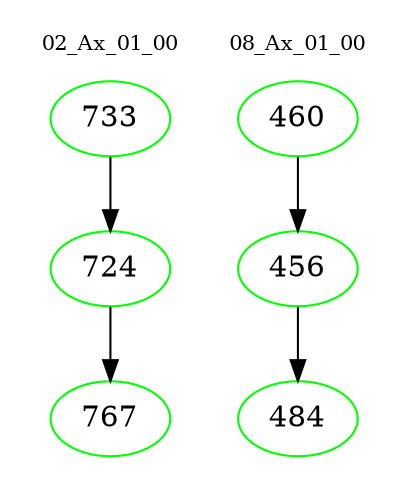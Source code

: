 digraph{
subgraph cluster_0 {
color = white
label = "02_Ax_01_00";
fontsize=10;
T0_733 [label="733", color="green"]
T0_733 -> T0_724 [color="black"]
T0_724 [label="724", color="green"]
T0_724 -> T0_767 [color="black"]
T0_767 [label="767", color="green"]
}
subgraph cluster_1 {
color = white
label = "08_Ax_01_00";
fontsize=10;
T1_460 [label="460", color="green"]
T1_460 -> T1_456 [color="black"]
T1_456 [label="456", color="green"]
T1_456 -> T1_484 [color="black"]
T1_484 [label="484", color="green"]
}
}
